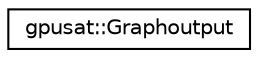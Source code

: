digraph "Graphical Class Hierarchy"
{
 // INTERACTIVE_SVG=YES
 // LATEX_PDF_SIZE
  edge [fontname="Helvetica",fontsize="10",labelfontname="Helvetica",labelfontsize="10"];
  node [fontname="Helvetica",fontsize="10",shape=record];
  rankdir="LR";
  Node0 [label="gpusat::Graphoutput",height=0.2,width=0.4,color="black", fillcolor="white", style="filled",URL="$classgpusat_1_1_graphoutput.html",tooltip=" "];
}
